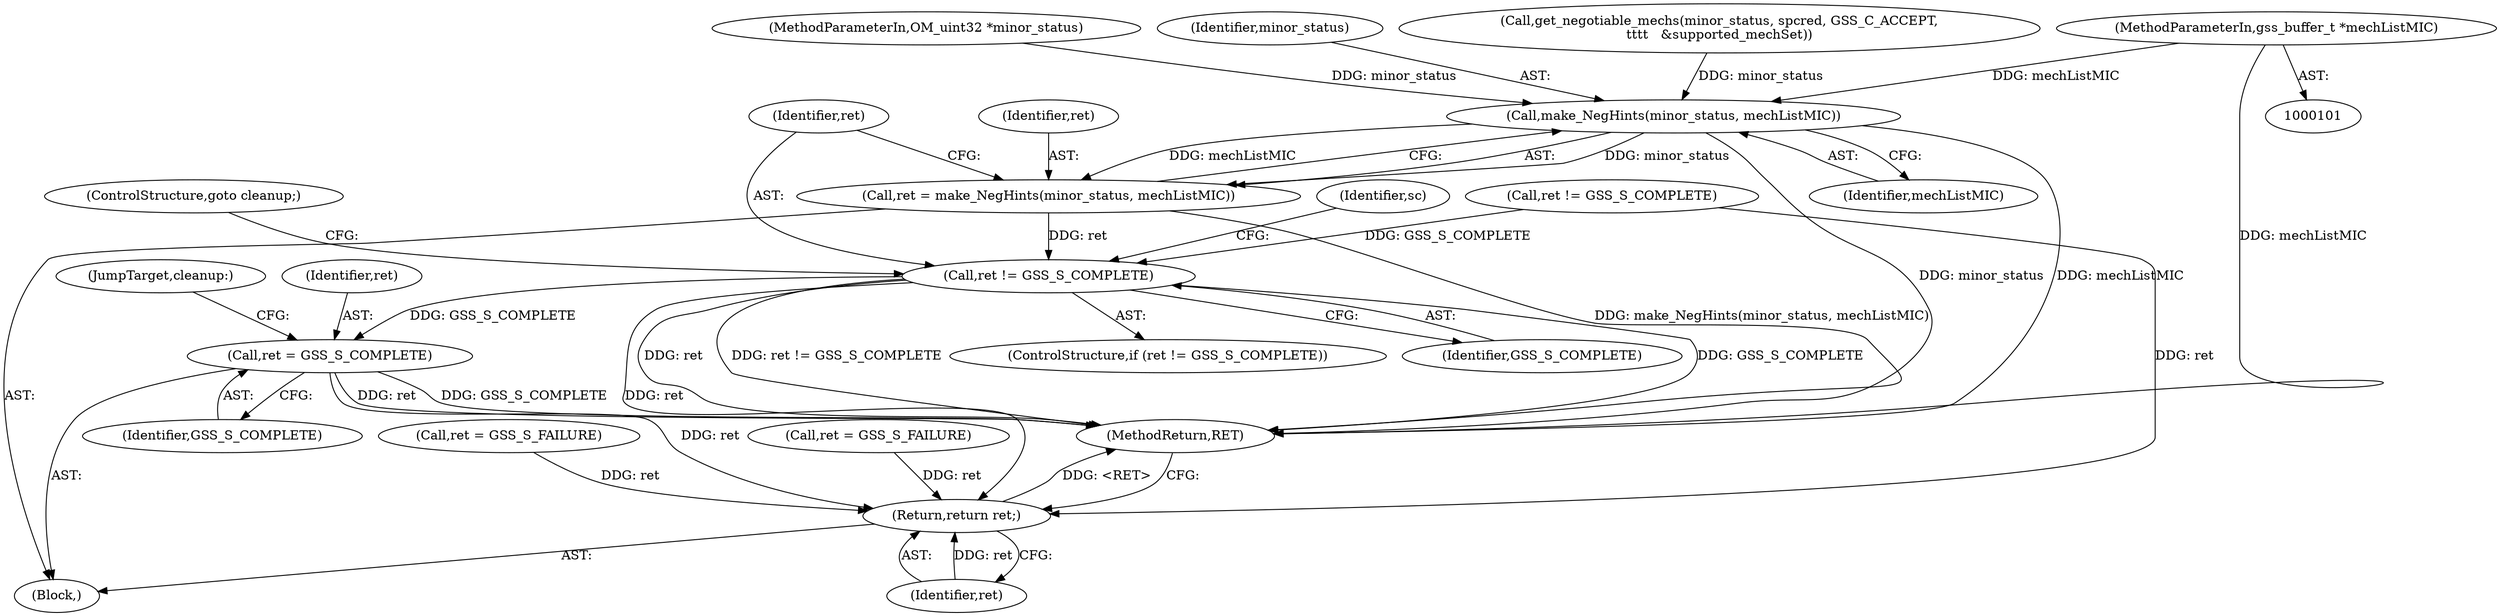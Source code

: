 digraph "0_krb5_b51b33f2bc5d1497ddf5bd107f791c101695000d@pointer" {
"1000105" [label="(MethodParameterIn,gss_buffer_t *mechListMIC)"];
"1000157" [label="(Call,make_NegHints(minor_status, mechListMIC))"];
"1000155" [label="(Call,ret = make_NegHints(minor_status, mechListMIC))"];
"1000161" [label="(Call,ret != GSS_S_COMPLETE)"];
"1000219" [label="(Call,ret = GSS_S_COMPLETE)"];
"1000231" [label="(Return,return ret;)"];
"1000157" [label="(Call,make_NegHints(minor_status, mechListMIC))"];
"1000222" [label="(JumpTarget,cleanup:)"];
"1000188" [label="(Call,ret = GSS_S_FAILURE)"];
"1000151" [label="(Call,ret != GSS_S_COMPLETE)"];
"1000155" [label="(Call,ret = make_NegHints(minor_status, mechListMIC))"];
"1000174" [label="(Call,ret = GSS_S_FAILURE)"];
"1000158" [label="(Identifier,minor_status)"];
"1000144" [label="(Call,get_negotiable_mechs(minor_status, spcred, GSS_C_ACCEPT,\n\t\t\t\t   &supported_mechSet))"];
"1000159" [label="(Identifier,mechListMIC)"];
"1000219" [label="(Call,ret = GSS_S_COMPLETE)"];
"1000105" [label="(MethodParameterIn,gss_buffer_t *mechListMIC)"];
"1000221" [label="(Identifier,GSS_S_COMPLETE)"];
"1000231" [label="(Return,return ret;)"];
"1000102" [label="(MethodParameterIn,OM_uint32 *minor_status)"];
"1000162" [label="(Identifier,ret)"];
"1000166" [label="(Identifier,sc)"];
"1000108" [label="(Block,)"];
"1000164" [label="(ControlStructure,goto cleanup;)"];
"1000161" [label="(Call,ret != GSS_S_COMPLETE)"];
"1000163" [label="(Identifier,GSS_S_COMPLETE)"];
"1000156" [label="(Identifier,ret)"];
"1000232" [label="(Identifier,ret)"];
"1000220" [label="(Identifier,ret)"];
"1000160" [label="(ControlStructure,if (ret != GSS_S_COMPLETE))"];
"1000233" [label="(MethodReturn,RET)"];
"1000105" -> "1000101"  [label="AST: "];
"1000105" -> "1000233"  [label="DDG: mechListMIC"];
"1000105" -> "1000157"  [label="DDG: mechListMIC"];
"1000157" -> "1000155"  [label="AST: "];
"1000157" -> "1000159"  [label="CFG: "];
"1000158" -> "1000157"  [label="AST: "];
"1000159" -> "1000157"  [label="AST: "];
"1000155" -> "1000157"  [label="CFG: "];
"1000157" -> "1000233"  [label="DDG: mechListMIC"];
"1000157" -> "1000233"  [label="DDG: minor_status"];
"1000157" -> "1000155"  [label="DDG: minor_status"];
"1000157" -> "1000155"  [label="DDG: mechListMIC"];
"1000144" -> "1000157"  [label="DDG: minor_status"];
"1000102" -> "1000157"  [label="DDG: minor_status"];
"1000155" -> "1000108"  [label="AST: "];
"1000156" -> "1000155"  [label="AST: "];
"1000162" -> "1000155"  [label="CFG: "];
"1000155" -> "1000233"  [label="DDG: make_NegHints(minor_status, mechListMIC)"];
"1000155" -> "1000161"  [label="DDG: ret"];
"1000161" -> "1000160"  [label="AST: "];
"1000161" -> "1000163"  [label="CFG: "];
"1000162" -> "1000161"  [label="AST: "];
"1000163" -> "1000161"  [label="AST: "];
"1000164" -> "1000161"  [label="CFG: "];
"1000166" -> "1000161"  [label="CFG: "];
"1000161" -> "1000233"  [label="DDG: GSS_S_COMPLETE"];
"1000161" -> "1000233"  [label="DDG: ret"];
"1000161" -> "1000233"  [label="DDG: ret != GSS_S_COMPLETE"];
"1000151" -> "1000161"  [label="DDG: GSS_S_COMPLETE"];
"1000161" -> "1000219"  [label="DDG: GSS_S_COMPLETE"];
"1000161" -> "1000231"  [label="DDG: ret"];
"1000219" -> "1000108"  [label="AST: "];
"1000219" -> "1000221"  [label="CFG: "];
"1000220" -> "1000219"  [label="AST: "];
"1000221" -> "1000219"  [label="AST: "];
"1000222" -> "1000219"  [label="CFG: "];
"1000219" -> "1000233"  [label="DDG: GSS_S_COMPLETE"];
"1000219" -> "1000233"  [label="DDG: ret"];
"1000219" -> "1000231"  [label="DDG: ret"];
"1000231" -> "1000108"  [label="AST: "];
"1000231" -> "1000232"  [label="CFG: "];
"1000232" -> "1000231"  [label="AST: "];
"1000233" -> "1000231"  [label="CFG: "];
"1000231" -> "1000233"  [label="DDG: <RET>"];
"1000232" -> "1000231"  [label="DDG: ret"];
"1000188" -> "1000231"  [label="DDG: ret"];
"1000151" -> "1000231"  [label="DDG: ret"];
"1000174" -> "1000231"  [label="DDG: ret"];
}
